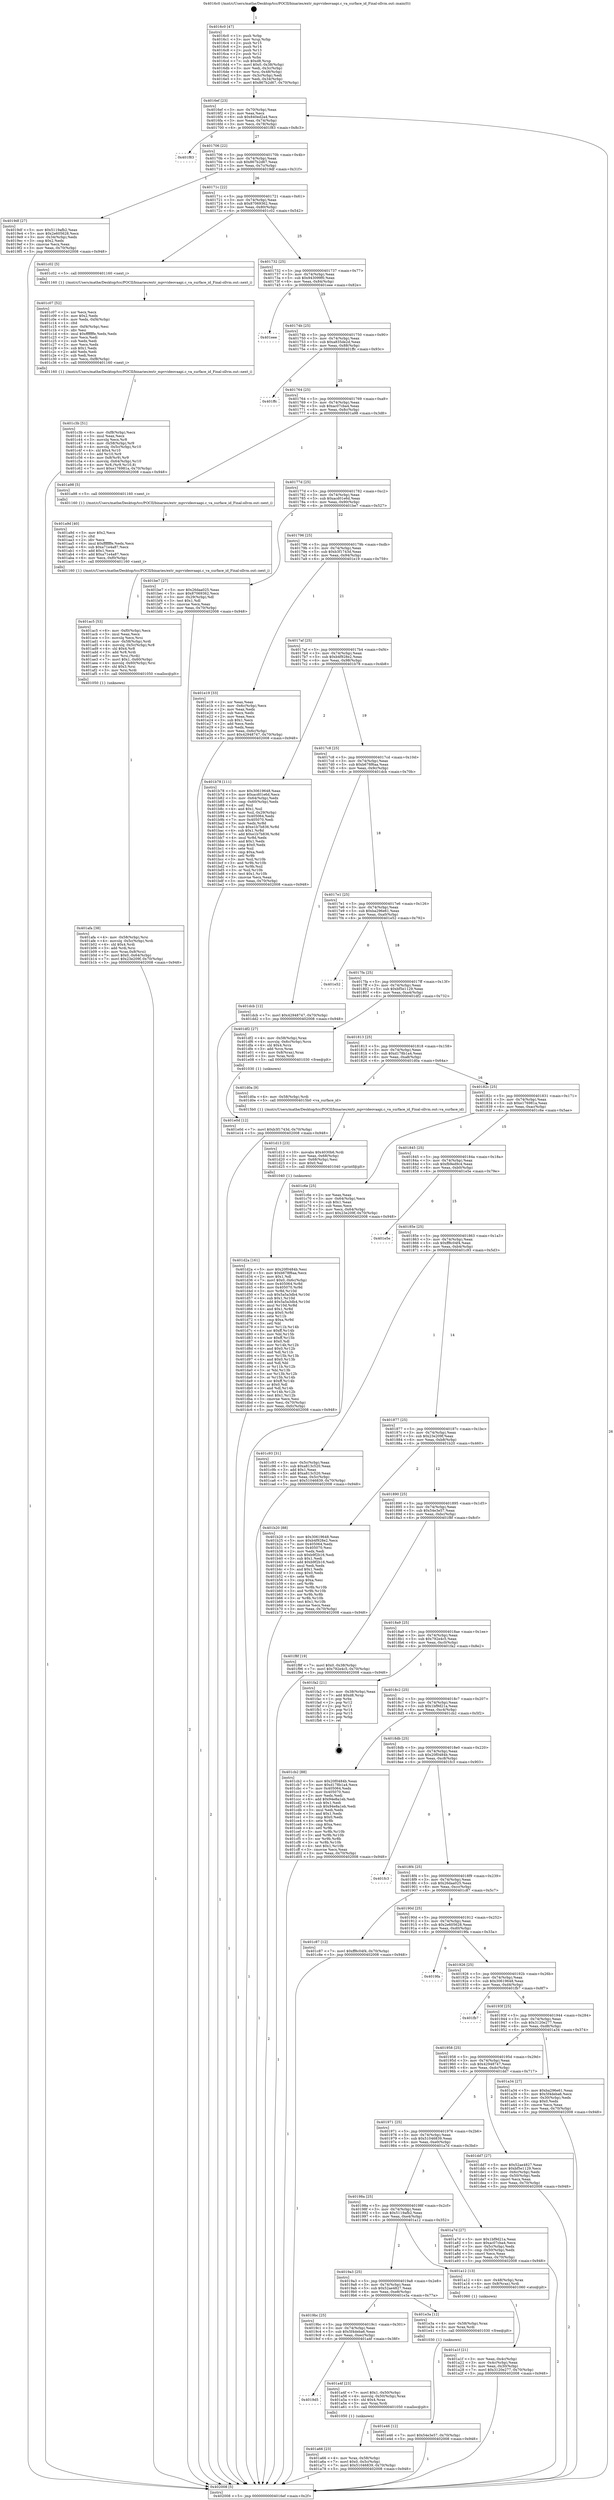 digraph "0x4016c0" {
  label = "0x4016c0 (/mnt/c/Users/mathe/Desktop/tcc/POCII/binaries/extr_mpvvideovaapi.c_va_surface_id_Final-ollvm.out::main(0))"
  labelloc = "t"
  node[shape=record]

  Entry [label="",width=0.3,height=0.3,shape=circle,fillcolor=black,style=filled]
  "0x4016ef" [label="{
     0x4016ef [23]\l
     | [instrs]\l
     &nbsp;&nbsp;0x4016ef \<+3\>: mov -0x70(%rbp),%eax\l
     &nbsp;&nbsp;0x4016f2 \<+2\>: mov %eax,%ecx\l
     &nbsp;&nbsp;0x4016f4 \<+6\>: sub $0x840ed2a4,%ecx\l
     &nbsp;&nbsp;0x4016fa \<+3\>: mov %eax,-0x74(%rbp)\l
     &nbsp;&nbsp;0x4016fd \<+3\>: mov %ecx,-0x78(%rbp)\l
     &nbsp;&nbsp;0x401700 \<+6\>: je 0000000000401f83 \<main+0x8c3\>\l
  }"]
  "0x401f83" [label="{
     0x401f83\l
  }", style=dashed]
  "0x401706" [label="{
     0x401706 [22]\l
     | [instrs]\l
     &nbsp;&nbsp;0x401706 \<+5\>: jmp 000000000040170b \<main+0x4b\>\l
     &nbsp;&nbsp;0x40170b \<+3\>: mov -0x74(%rbp),%eax\l
     &nbsp;&nbsp;0x40170e \<+5\>: sub $0x867b2d67,%eax\l
     &nbsp;&nbsp;0x401713 \<+3\>: mov %eax,-0x7c(%rbp)\l
     &nbsp;&nbsp;0x401716 \<+6\>: je 00000000004019df \<main+0x31f\>\l
  }"]
  Exit [label="",width=0.3,height=0.3,shape=circle,fillcolor=black,style=filled,peripheries=2]
  "0x4019df" [label="{
     0x4019df [27]\l
     | [instrs]\l
     &nbsp;&nbsp;0x4019df \<+5\>: mov $0x5119afb2,%eax\l
     &nbsp;&nbsp;0x4019e4 \<+5\>: mov $0x2e605628,%ecx\l
     &nbsp;&nbsp;0x4019e9 \<+3\>: mov -0x34(%rbp),%edx\l
     &nbsp;&nbsp;0x4019ec \<+3\>: cmp $0x2,%edx\l
     &nbsp;&nbsp;0x4019ef \<+3\>: cmovne %ecx,%eax\l
     &nbsp;&nbsp;0x4019f2 \<+3\>: mov %eax,-0x70(%rbp)\l
     &nbsp;&nbsp;0x4019f5 \<+5\>: jmp 0000000000402008 \<main+0x948\>\l
  }"]
  "0x40171c" [label="{
     0x40171c [22]\l
     | [instrs]\l
     &nbsp;&nbsp;0x40171c \<+5\>: jmp 0000000000401721 \<main+0x61\>\l
     &nbsp;&nbsp;0x401721 \<+3\>: mov -0x74(%rbp),%eax\l
     &nbsp;&nbsp;0x401724 \<+5\>: sub $0x87069362,%eax\l
     &nbsp;&nbsp;0x401729 \<+3\>: mov %eax,-0x80(%rbp)\l
     &nbsp;&nbsp;0x40172c \<+6\>: je 0000000000401c02 \<main+0x542\>\l
  }"]
  "0x402008" [label="{
     0x402008 [5]\l
     | [instrs]\l
     &nbsp;&nbsp;0x402008 \<+5\>: jmp 00000000004016ef \<main+0x2f\>\l
  }"]
  "0x4016c0" [label="{
     0x4016c0 [47]\l
     | [instrs]\l
     &nbsp;&nbsp;0x4016c0 \<+1\>: push %rbp\l
     &nbsp;&nbsp;0x4016c1 \<+3\>: mov %rsp,%rbp\l
     &nbsp;&nbsp;0x4016c4 \<+2\>: push %r15\l
     &nbsp;&nbsp;0x4016c6 \<+2\>: push %r14\l
     &nbsp;&nbsp;0x4016c8 \<+2\>: push %r13\l
     &nbsp;&nbsp;0x4016ca \<+2\>: push %r12\l
     &nbsp;&nbsp;0x4016cc \<+1\>: push %rbx\l
     &nbsp;&nbsp;0x4016cd \<+7\>: sub $0xd8,%rsp\l
     &nbsp;&nbsp;0x4016d4 \<+7\>: movl $0x0,-0x38(%rbp)\l
     &nbsp;&nbsp;0x4016db \<+3\>: mov %edi,-0x3c(%rbp)\l
     &nbsp;&nbsp;0x4016de \<+4\>: mov %rsi,-0x48(%rbp)\l
     &nbsp;&nbsp;0x4016e2 \<+3\>: mov -0x3c(%rbp),%edi\l
     &nbsp;&nbsp;0x4016e5 \<+3\>: mov %edi,-0x34(%rbp)\l
     &nbsp;&nbsp;0x4016e8 \<+7\>: movl $0x867b2d67,-0x70(%rbp)\l
  }"]
  "0x401e46" [label="{
     0x401e46 [12]\l
     | [instrs]\l
     &nbsp;&nbsp;0x401e46 \<+7\>: movl $0x54e3e57,-0x70(%rbp)\l
     &nbsp;&nbsp;0x401e4d \<+5\>: jmp 0000000000402008 \<main+0x948\>\l
  }"]
  "0x401c02" [label="{
     0x401c02 [5]\l
     | [instrs]\l
     &nbsp;&nbsp;0x401c02 \<+5\>: call 0000000000401160 \<next_i\>\l
     | [calls]\l
     &nbsp;&nbsp;0x401160 \{1\} (/mnt/c/Users/mathe/Desktop/tcc/POCII/binaries/extr_mpvvideovaapi.c_va_surface_id_Final-ollvm.out::next_i)\l
  }"]
  "0x401732" [label="{
     0x401732 [25]\l
     | [instrs]\l
     &nbsp;&nbsp;0x401732 \<+5\>: jmp 0000000000401737 \<main+0x77\>\l
     &nbsp;&nbsp;0x401737 \<+3\>: mov -0x74(%rbp),%eax\l
     &nbsp;&nbsp;0x40173a \<+5\>: sub $0x943099f0,%eax\l
     &nbsp;&nbsp;0x40173f \<+6\>: mov %eax,-0x84(%rbp)\l
     &nbsp;&nbsp;0x401745 \<+6\>: je 0000000000401eee \<main+0x82e\>\l
  }"]
  "0x401e0d" [label="{
     0x401e0d [12]\l
     | [instrs]\l
     &nbsp;&nbsp;0x401e0d \<+7\>: movl $0xb3f1743d,-0x70(%rbp)\l
     &nbsp;&nbsp;0x401e14 \<+5\>: jmp 0000000000402008 \<main+0x948\>\l
  }"]
  "0x401eee" [label="{
     0x401eee\l
  }", style=dashed]
  "0x40174b" [label="{
     0x40174b [25]\l
     | [instrs]\l
     &nbsp;&nbsp;0x40174b \<+5\>: jmp 0000000000401750 \<main+0x90\>\l
     &nbsp;&nbsp;0x401750 \<+3\>: mov -0x74(%rbp),%eax\l
     &nbsp;&nbsp;0x401753 \<+5\>: sub $0xa835de2d,%eax\l
     &nbsp;&nbsp;0x401758 \<+6\>: mov %eax,-0x88(%rbp)\l
     &nbsp;&nbsp;0x40175e \<+6\>: je 0000000000401ffc \<main+0x93c\>\l
  }"]
  "0x401d2a" [label="{
     0x401d2a [161]\l
     | [instrs]\l
     &nbsp;&nbsp;0x401d2a \<+5\>: mov $0x20f0484b,%esi\l
     &nbsp;&nbsp;0x401d2f \<+5\>: mov $0xb678f6aa,%ecx\l
     &nbsp;&nbsp;0x401d34 \<+2\>: mov $0x1,%dl\l
     &nbsp;&nbsp;0x401d36 \<+7\>: movl $0x0,-0x6c(%rbp)\l
     &nbsp;&nbsp;0x401d3d \<+8\>: mov 0x405064,%r8d\l
     &nbsp;&nbsp;0x401d45 \<+8\>: mov 0x405070,%r9d\l
     &nbsp;&nbsp;0x401d4d \<+3\>: mov %r8d,%r10d\l
     &nbsp;&nbsp;0x401d50 \<+7\>: sub $0x5a5a3db4,%r10d\l
     &nbsp;&nbsp;0x401d57 \<+4\>: sub $0x1,%r10d\l
     &nbsp;&nbsp;0x401d5b \<+7\>: add $0x5a5a3db4,%r10d\l
     &nbsp;&nbsp;0x401d62 \<+4\>: imul %r10d,%r8d\l
     &nbsp;&nbsp;0x401d66 \<+4\>: and $0x1,%r8d\l
     &nbsp;&nbsp;0x401d6a \<+4\>: cmp $0x0,%r8d\l
     &nbsp;&nbsp;0x401d6e \<+4\>: sete %r11b\l
     &nbsp;&nbsp;0x401d72 \<+4\>: cmp $0xa,%r9d\l
     &nbsp;&nbsp;0x401d76 \<+3\>: setl %bl\l
     &nbsp;&nbsp;0x401d79 \<+3\>: mov %r11b,%r14b\l
     &nbsp;&nbsp;0x401d7c \<+4\>: xor $0xff,%r14b\l
     &nbsp;&nbsp;0x401d80 \<+3\>: mov %bl,%r15b\l
     &nbsp;&nbsp;0x401d83 \<+4\>: xor $0xff,%r15b\l
     &nbsp;&nbsp;0x401d87 \<+3\>: xor $0x0,%dl\l
     &nbsp;&nbsp;0x401d8a \<+3\>: mov %r14b,%r12b\l
     &nbsp;&nbsp;0x401d8d \<+4\>: and $0x0,%r12b\l
     &nbsp;&nbsp;0x401d91 \<+3\>: and %dl,%r11b\l
     &nbsp;&nbsp;0x401d94 \<+3\>: mov %r15b,%r13b\l
     &nbsp;&nbsp;0x401d97 \<+4\>: and $0x0,%r13b\l
     &nbsp;&nbsp;0x401d9b \<+2\>: and %dl,%bl\l
     &nbsp;&nbsp;0x401d9d \<+3\>: or %r11b,%r12b\l
     &nbsp;&nbsp;0x401da0 \<+3\>: or %bl,%r13b\l
     &nbsp;&nbsp;0x401da3 \<+3\>: xor %r13b,%r12b\l
     &nbsp;&nbsp;0x401da6 \<+3\>: or %r15b,%r14b\l
     &nbsp;&nbsp;0x401da9 \<+4\>: xor $0xff,%r14b\l
     &nbsp;&nbsp;0x401dad \<+3\>: or $0x0,%dl\l
     &nbsp;&nbsp;0x401db0 \<+3\>: and %dl,%r14b\l
     &nbsp;&nbsp;0x401db3 \<+3\>: or %r14b,%r12b\l
     &nbsp;&nbsp;0x401db6 \<+4\>: test $0x1,%r12b\l
     &nbsp;&nbsp;0x401dba \<+3\>: cmovne %ecx,%esi\l
     &nbsp;&nbsp;0x401dbd \<+3\>: mov %esi,-0x70(%rbp)\l
     &nbsp;&nbsp;0x401dc0 \<+6\>: mov %eax,-0xfc(%rbp)\l
     &nbsp;&nbsp;0x401dc6 \<+5\>: jmp 0000000000402008 \<main+0x948\>\l
  }"]
  "0x401ffc" [label="{
     0x401ffc\l
  }", style=dashed]
  "0x401764" [label="{
     0x401764 [25]\l
     | [instrs]\l
     &nbsp;&nbsp;0x401764 \<+5\>: jmp 0000000000401769 \<main+0xa9\>\l
     &nbsp;&nbsp;0x401769 \<+3\>: mov -0x74(%rbp),%eax\l
     &nbsp;&nbsp;0x40176c \<+5\>: sub $0xac07cba4,%eax\l
     &nbsp;&nbsp;0x401771 \<+6\>: mov %eax,-0x8c(%rbp)\l
     &nbsp;&nbsp;0x401777 \<+6\>: je 0000000000401a98 \<main+0x3d8\>\l
  }"]
  "0x401d13" [label="{
     0x401d13 [23]\l
     | [instrs]\l
     &nbsp;&nbsp;0x401d13 \<+10\>: movabs $0x4030b6,%rdi\l
     &nbsp;&nbsp;0x401d1d \<+3\>: mov %eax,-0x68(%rbp)\l
     &nbsp;&nbsp;0x401d20 \<+3\>: mov -0x68(%rbp),%esi\l
     &nbsp;&nbsp;0x401d23 \<+2\>: mov $0x0,%al\l
     &nbsp;&nbsp;0x401d25 \<+5\>: call 0000000000401040 \<printf@plt\>\l
     | [calls]\l
     &nbsp;&nbsp;0x401040 \{1\} (unknown)\l
  }"]
  "0x401a98" [label="{
     0x401a98 [5]\l
     | [instrs]\l
     &nbsp;&nbsp;0x401a98 \<+5\>: call 0000000000401160 \<next_i\>\l
     | [calls]\l
     &nbsp;&nbsp;0x401160 \{1\} (/mnt/c/Users/mathe/Desktop/tcc/POCII/binaries/extr_mpvvideovaapi.c_va_surface_id_Final-ollvm.out::next_i)\l
  }"]
  "0x40177d" [label="{
     0x40177d [25]\l
     | [instrs]\l
     &nbsp;&nbsp;0x40177d \<+5\>: jmp 0000000000401782 \<main+0xc2\>\l
     &nbsp;&nbsp;0x401782 \<+3\>: mov -0x74(%rbp),%eax\l
     &nbsp;&nbsp;0x401785 \<+5\>: sub $0xacd01e6d,%eax\l
     &nbsp;&nbsp;0x40178a \<+6\>: mov %eax,-0x90(%rbp)\l
     &nbsp;&nbsp;0x401790 \<+6\>: je 0000000000401be7 \<main+0x527\>\l
  }"]
  "0x401c3b" [label="{
     0x401c3b [51]\l
     | [instrs]\l
     &nbsp;&nbsp;0x401c3b \<+6\>: mov -0xf8(%rbp),%ecx\l
     &nbsp;&nbsp;0x401c41 \<+3\>: imul %eax,%ecx\l
     &nbsp;&nbsp;0x401c44 \<+3\>: movslq %ecx,%r8\l
     &nbsp;&nbsp;0x401c47 \<+4\>: mov -0x58(%rbp),%r9\l
     &nbsp;&nbsp;0x401c4b \<+4\>: movslq -0x5c(%rbp),%r10\l
     &nbsp;&nbsp;0x401c4f \<+4\>: shl $0x4,%r10\l
     &nbsp;&nbsp;0x401c53 \<+3\>: add %r10,%r9\l
     &nbsp;&nbsp;0x401c56 \<+4\>: mov 0x8(%r9),%r9\l
     &nbsp;&nbsp;0x401c5a \<+4\>: movslq -0x64(%rbp),%r10\l
     &nbsp;&nbsp;0x401c5e \<+4\>: mov %r8,(%r9,%r10,8)\l
     &nbsp;&nbsp;0x401c62 \<+7\>: movl $0xe176981a,-0x70(%rbp)\l
     &nbsp;&nbsp;0x401c69 \<+5\>: jmp 0000000000402008 \<main+0x948\>\l
  }"]
  "0x401be7" [label="{
     0x401be7 [27]\l
     | [instrs]\l
     &nbsp;&nbsp;0x401be7 \<+5\>: mov $0x26daa025,%eax\l
     &nbsp;&nbsp;0x401bec \<+5\>: mov $0x87069362,%ecx\l
     &nbsp;&nbsp;0x401bf1 \<+3\>: mov -0x29(%rbp),%dl\l
     &nbsp;&nbsp;0x401bf4 \<+3\>: test $0x1,%dl\l
     &nbsp;&nbsp;0x401bf7 \<+3\>: cmovne %ecx,%eax\l
     &nbsp;&nbsp;0x401bfa \<+3\>: mov %eax,-0x70(%rbp)\l
     &nbsp;&nbsp;0x401bfd \<+5\>: jmp 0000000000402008 \<main+0x948\>\l
  }"]
  "0x401796" [label="{
     0x401796 [25]\l
     | [instrs]\l
     &nbsp;&nbsp;0x401796 \<+5\>: jmp 000000000040179b \<main+0xdb\>\l
     &nbsp;&nbsp;0x40179b \<+3\>: mov -0x74(%rbp),%eax\l
     &nbsp;&nbsp;0x40179e \<+5\>: sub $0xb3f1743d,%eax\l
     &nbsp;&nbsp;0x4017a3 \<+6\>: mov %eax,-0x94(%rbp)\l
     &nbsp;&nbsp;0x4017a9 \<+6\>: je 0000000000401e19 \<main+0x759\>\l
  }"]
  "0x401c07" [label="{
     0x401c07 [52]\l
     | [instrs]\l
     &nbsp;&nbsp;0x401c07 \<+2\>: xor %ecx,%ecx\l
     &nbsp;&nbsp;0x401c09 \<+5\>: mov $0x2,%edx\l
     &nbsp;&nbsp;0x401c0e \<+6\>: mov %edx,-0xf4(%rbp)\l
     &nbsp;&nbsp;0x401c14 \<+1\>: cltd\l
     &nbsp;&nbsp;0x401c15 \<+6\>: mov -0xf4(%rbp),%esi\l
     &nbsp;&nbsp;0x401c1b \<+2\>: idiv %esi\l
     &nbsp;&nbsp;0x401c1d \<+6\>: imul $0xfffffffe,%edx,%edx\l
     &nbsp;&nbsp;0x401c23 \<+2\>: mov %ecx,%edi\l
     &nbsp;&nbsp;0x401c25 \<+2\>: sub %edx,%edi\l
     &nbsp;&nbsp;0x401c27 \<+2\>: mov %ecx,%edx\l
     &nbsp;&nbsp;0x401c29 \<+3\>: sub $0x1,%edx\l
     &nbsp;&nbsp;0x401c2c \<+2\>: add %edx,%edi\l
     &nbsp;&nbsp;0x401c2e \<+2\>: sub %edi,%ecx\l
     &nbsp;&nbsp;0x401c30 \<+6\>: mov %ecx,-0xf8(%rbp)\l
     &nbsp;&nbsp;0x401c36 \<+5\>: call 0000000000401160 \<next_i\>\l
     | [calls]\l
     &nbsp;&nbsp;0x401160 \{1\} (/mnt/c/Users/mathe/Desktop/tcc/POCII/binaries/extr_mpvvideovaapi.c_va_surface_id_Final-ollvm.out::next_i)\l
  }"]
  "0x401e19" [label="{
     0x401e19 [33]\l
     | [instrs]\l
     &nbsp;&nbsp;0x401e19 \<+2\>: xor %eax,%eax\l
     &nbsp;&nbsp;0x401e1b \<+3\>: mov -0x6c(%rbp),%ecx\l
     &nbsp;&nbsp;0x401e1e \<+2\>: mov %eax,%edx\l
     &nbsp;&nbsp;0x401e20 \<+2\>: sub %ecx,%edx\l
     &nbsp;&nbsp;0x401e22 \<+2\>: mov %eax,%ecx\l
     &nbsp;&nbsp;0x401e24 \<+3\>: sub $0x1,%ecx\l
     &nbsp;&nbsp;0x401e27 \<+2\>: add %ecx,%edx\l
     &nbsp;&nbsp;0x401e29 \<+2\>: sub %edx,%eax\l
     &nbsp;&nbsp;0x401e2b \<+3\>: mov %eax,-0x6c(%rbp)\l
     &nbsp;&nbsp;0x401e2e \<+7\>: movl $0x42948747,-0x70(%rbp)\l
     &nbsp;&nbsp;0x401e35 \<+5\>: jmp 0000000000402008 \<main+0x948\>\l
  }"]
  "0x4017af" [label="{
     0x4017af [25]\l
     | [instrs]\l
     &nbsp;&nbsp;0x4017af \<+5\>: jmp 00000000004017b4 \<main+0xf4\>\l
     &nbsp;&nbsp;0x4017b4 \<+3\>: mov -0x74(%rbp),%eax\l
     &nbsp;&nbsp;0x4017b7 \<+5\>: sub $0xb4f928e2,%eax\l
     &nbsp;&nbsp;0x4017bc \<+6\>: mov %eax,-0x98(%rbp)\l
     &nbsp;&nbsp;0x4017c2 \<+6\>: je 0000000000401b78 \<main+0x4b8\>\l
  }"]
  "0x401afa" [label="{
     0x401afa [38]\l
     | [instrs]\l
     &nbsp;&nbsp;0x401afa \<+4\>: mov -0x58(%rbp),%rsi\l
     &nbsp;&nbsp;0x401afe \<+4\>: movslq -0x5c(%rbp),%rdi\l
     &nbsp;&nbsp;0x401b02 \<+4\>: shl $0x4,%rdi\l
     &nbsp;&nbsp;0x401b06 \<+3\>: add %rdi,%rsi\l
     &nbsp;&nbsp;0x401b09 \<+4\>: mov %rax,0x8(%rsi)\l
     &nbsp;&nbsp;0x401b0d \<+7\>: movl $0x0,-0x64(%rbp)\l
     &nbsp;&nbsp;0x401b14 \<+7\>: movl $0x23e209f,-0x70(%rbp)\l
     &nbsp;&nbsp;0x401b1b \<+5\>: jmp 0000000000402008 \<main+0x948\>\l
  }"]
  "0x401b78" [label="{
     0x401b78 [111]\l
     | [instrs]\l
     &nbsp;&nbsp;0x401b78 \<+5\>: mov $0x30619648,%eax\l
     &nbsp;&nbsp;0x401b7d \<+5\>: mov $0xacd01e6d,%ecx\l
     &nbsp;&nbsp;0x401b82 \<+3\>: mov -0x64(%rbp),%edx\l
     &nbsp;&nbsp;0x401b85 \<+3\>: cmp -0x60(%rbp),%edx\l
     &nbsp;&nbsp;0x401b88 \<+4\>: setl %sil\l
     &nbsp;&nbsp;0x401b8c \<+4\>: and $0x1,%sil\l
     &nbsp;&nbsp;0x401b90 \<+4\>: mov %sil,-0x29(%rbp)\l
     &nbsp;&nbsp;0x401b94 \<+7\>: mov 0x405064,%edx\l
     &nbsp;&nbsp;0x401b9b \<+7\>: mov 0x405070,%edi\l
     &nbsp;&nbsp;0x401ba2 \<+3\>: mov %edx,%r8d\l
     &nbsp;&nbsp;0x401ba5 \<+7\>: sub $0xe1b7b836,%r8d\l
     &nbsp;&nbsp;0x401bac \<+4\>: sub $0x1,%r8d\l
     &nbsp;&nbsp;0x401bb0 \<+7\>: add $0xe1b7b836,%r8d\l
     &nbsp;&nbsp;0x401bb7 \<+4\>: imul %r8d,%edx\l
     &nbsp;&nbsp;0x401bbb \<+3\>: and $0x1,%edx\l
     &nbsp;&nbsp;0x401bbe \<+3\>: cmp $0x0,%edx\l
     &nbsp;&nbsp;0x401bc1 \<+4\>: sete %sil\l
     &nbsp;&nbsp;0x401bc5 \<+3\>: cmp $0xa,%edi\l
     &nbsp;&nbsp;0x401bc8 \<+4\>: setl %r9b\l
     &nbsp;&nbsp;0x401bcc \<+3\>: mov %sil,%r10b\l
     &nbsp;&nbsp;0x401bcf \<+3\>: and %r9b,%r10b\l
     &nbsp;&nbsp;0x401bd2 \<+3\>: xor %r9b,%sil\l
     &nbsp;&nbsp;0x401bd5 \<+3\>: or %sil,%r10b\l
     &nbsp;&nbsp;0x401bd8 \<+4\>: test $0x1,%r10b\l
     &nbsp;&nbsp;0x401bdc \<+3\>: cmovne %ecx,%eax\l
     &nbsp;&nbsp;0x401bdf \<+3\>: mov %eax,-0x70(%rbp)\l
     &nbsp;&nbsp;0x401be2 \<+5\>: jmp 0000000000402008 \<main+0x948\>\l
  }"]
  "0x4017c8" [label="{
     0x4017c8 [25]\l
     | [instrs]\l
     &nbsp;&nbsp;0x4017c8 \<+5\>: jmp 00000000004017cd \<main+0x10d\>\l
     &nbsp;&nbsp;0x4017cd \<+3\>: mov -0x74(%rbp),%eax\l
     &nbsp;&nbsp;0x4017d0 \<+5\>: sub $0xb678f6aa,%eax\l
     &nbsp;&nbsp;0x4017d5 \<+6\>: mov %eax,-0x9c(%rbp)\l
     &nbsp;&nbsp;0x4017db \<+6\>: je 0000000000401dcb \<main+0x70b\>\l
  }"]
  "0x401ac5" [label="{
     0x401ac5 [53]\l
     | [instrs]\l
     &nbsp;&nbsp;0x401ac5 \<+6\>: mov -0xf0(%rbp),%ecx\l
     &nbsp;&nbsp;0x401acb \<+3\>: imul %eax,%ecx\l
     &nbsp;&nbsp;0x401ace \<+3\>: movslq %ecx,%rsi\l
     &nbsp;&nbsp;0x401ad1 \<+4\>: mov -0x58(%rbp),%rdi\l
     &nbsp;&nbsp;0x401ad5 \<+4\>: movslq -0x5c(%rbp),%r8\l
     &nbsp;&nbsp;0x401ad9 \<+4\>: shl $0x4,%r8\l
     &nbsp;&nbsp;0x401add \<+3\>: add %r8,%rdi\l
     &nbsp;&nbsp;0x401ae0 \<+3\>: mov %rsi,(%rdi)\l
     &nbsp;&nbsp;0x401ae3 \<+7\>: movl $0x1,-0x60(%rbp)\l
     &nbsp;&nbsp;0x401aea \<+4\>: movslq -0x60(%rbp),%rsi\l
     &nbsp;&nbsp;0x401aee \<+4\>: shl $0x3,%rsi\l
     &nbsp;&nbsp;0x401af2 \<+3\>: mov %rsi,%rdi\l
     &nbsp;&nbsp;0x401af5 \<+5\>: call 0000000000401050 \<malloc@plt\>\l
     | [calls]\l
     &nbsp;&nbsp;0x401050 \{1\} (unknown)\l
  }"]
  "0x401dcb" [label="{
     0x401dcb [12]\l
     | [instrs]\l
     &nbsp;&nbsp;0x401dcb \<+7\>: movl $0x42948747,-0x70(%rbp)\l
     &nbsp;&nbsp;0x401dd2 \<+5\>: jmp 0000000000402008 \<main+0x948\>\l
  }"]
  "0x4017e1" [label="{
     0x4017e1 [25]\l
     | [instrs]\l
     &nbsp;&nbsp;0x4017e1 \<+5\>: jmp 00000000004017e6 \<main+0x126\>\l
     &nbsp;&nbsp;0x4017e6 \<+3\>: mov -0x74(%rbp),%eax\l
     &nbsp;&nbsp;0x4017e9 \<+5\>: sub $0xba296e61,%eax\l
     &nbsp;&nbsp;0x4017ee \<+6\>: mov %eax,-0xa0(%rbp)\l
     &nbsp;&nbsp;0x4017f4 \<+6\>: je 0000000000401e52 \<main+0x792\>\l
  }"]
  "0x401a9d" [label="{
     0x401a9d [40]\l
     | [instrs]\l
     &nbsp;&nbsp;0x401a9d \<+5\>: mov $0x2,%ecx\l
     &nbsp;&nbsp;0x401aa2 \<+1\>: cltd\l
     &nbsp;&nbsp;0x401aa3 \<+2\>: idiv %ecx\l
     &nbsp;&nbsp;0x401aa5 \<+6\>: imul $0xfffffffe,%edx,%ecx\l
     &nbsp;&nbsp;0x401aab \<+6\>: sub $0xa71e4a87,%ecx\l
     &nbsp;&nbsp;0x401ab1 \<+3\>: add $0x1,%ecx\l
     &nbsp;&nbsp;0x401ab4 \<+6\>: add $0xa71e4a87,%ecx\l
     &nbsp;&nbsp;0x401aba \<+6\>: mov %ecx,-0xf0(%rbp)\l
     &nbsp;&nbsp;0x401ac0 \<+5\>: call 0000000000401160 \<next_i\>\l
     | [calls]\l
     &nbsp;&nbsp;0x401160 \{1\} (/mnt/c/Users/mathe/Desktop/tcc/POCII/binaries/extr_mpvvideovaapi.c_va_surface_id_Final-ollvm.out::next_i)\l
  }"]
  "0x401e52" [label="{
     0x401e52\l
  }", style=dashed]
  "0x4017fa" [label="{
     0x4017fa [25]\l
     | [instrs]\l
     &nbsp;&nbsp;0x4017fa \<+5\>: jmp 00000000004017ff \<main+0x13f\>\l
     &nbsp;&nbsp;0x4017ff \<+3\>: mov -0x74(%rbp),%eax\l
     &nbsp;&nbsp;0x401802 \<+5\>: sub $0xbf5e1129,%eax\l
     &nbsp;&nbsp;0x401807 \<+6\>: mov %eax,-0xa4(%rbp)\l
     &nbsp;&nbsp;0x40180d \<+6\>: je 0000000000401df2 \<main+0x732\>\l
  }"]
  "0x401a66" [label="{
     0x401a66 [23]\l
     | [instrs]\l
     &nbsp;&nbsp;0x401a66 \<+4\>: mov %rax,-0x58(%rbp)\l
     &nbsp;&nbsp;0x401a6a \<+7\>: movl $0x0,-0x5c(%rbp)\l
     &nbsp;&nbsp;0x401a71 \<+7\>: movl $0x51046839,-0x70(%rbp)\l
     &nbsp;&nbsp;0x401a78 \<+5\>: jmp 0000000000402008 \<main+0x948\>\l
  }"]
  "0x401df2" [label="{
     0x401df2 [27]\l
     | [instrs]\l
     &nbsp;&nbsp;0x401df2 \<+4\>: mov -0x58(%rbp),%rax\l
     &nbsp;&nbsp;0x401df6 \<+4\>: movslq -0x6c(%rbp),%rcx\l
     &nbsp;&nbsp;0x401dfa \<+4\>: shl $0x4,%rcx\l
     &nbsp;&nbsp;0x401dfe \<+3\>: add %rcx,%rax\l
     &nbsp;&nbsp;0x401e01 \<+4\>: mov 0x8(%rax),%rax\l
     &nbsp;&nbsp;0x401e05 \<+3\>: mov %rax,%rdi\l
     &nbsp;&nbsp;0x401e08 \<+5\>: call 0000000000401030 \<free@plt\>\l
     | [calls]\l
     &nbsp;&nbsp;0x401030 \{1\} (unknown)\l
  }"]
  "0x401813" [label="{
     0x401813 [25]\l
     | [instrs]\l
     &nbsp;&nbsp;0x401813 \<+5\>: jmp 0000000000401818 \<main+0x158\>\l
     &nbsp;&nbsp;0x401818 \<+3\>: mov -0x74(%rbp),%eax\l
     &nbsp;&nbsp;0x40181b \<+5\>: sub $0xd178b1a4,%eax\l
     &nbsp;&nbsp;0x401820 \<+6\>: mov %eax,-0xa8(%rbp)\l
     &nbsp;&nbsp;0x401826 \<+6\>: je 0000000000401d0a \<main+0x64a\>\l
  }"]
  "0x4019d5" [label="{
     0x4019d5\l
  }", style=dashed]
  "0x401d0a" [label="{
     0x401d0a [9]\l
     | [instrs]\l
     &nbsp;&nbsp;0x401d0a \<+4\>: mov -0x58(%rbp),%rdi\l
     &nbsp;&nbsp;0x401d0e \<+5\>: call 00000000004015b0 \<va_surface_id\>\l
     | [calls]\l
     &nbsp;&nbsp;0x4015b0 \{1\} (/mnt/c/Users/mathe/Desktop/tcc/POCII/binaries/extr_mpvvideovaapi.c_va_surface_id_Final-ollvm.out::va_surface_id)\l
  }"]
  "0x40182c" [label="{
     0x40182c [25]\l
     | [instrs]\l
     &nbsp;&nbsp;0x40182c \<+5\>: jmp 0000000000401831 \<main+0x171\>\l
     &nbsp;&nbsp;0x401831 \<+3\>: mov -0x74(%rbp),%eax\l
     &nbsp;&nbsp;0x401834 \<+5\>: sub $0xe176981a,%eax\l
     &nbsp;&nbsp;0x401839 \<+6\>: mov %eax,-0xac(%rbp)\l
     &nbsp;&nbsp;0x40183f \<+6\>: je 0000000000401c6e \<main+0x5ae\>\l
  }"]
  "0x401a4f" [label="{
     0x401a4f [23]\l
     | [instrs]\l
     &nbsp;&nbsp;0x401a4f \<+7\>: movl $0x1,-0x50(%rbp)\l
     &nbsp;&nbsp;0x401a56 \<+4\>: movslq -0x50(%rbp),%rax\l
     &nbsp;&nbsp;0x401a5a \<+4\>: shl $0x4,%rax\l
     &nbsp;&nbsp;0x401a5e \<+3\>: mov %rax,%rdi\l
     &nbsp;&nbsp;0x401a61 \<+5\>: call 0000000000401050 \<malloc@plt\>\l
     | [calls]\l
     &nbsp;&nbsp;0x401050 \{1\} (unknown)\l
  }"]
  "0x401c6e" [label="{
     0x401c6e [25]\l
     | [instrs]\l
     &nbsp;&nbsp;0x401c6e \<+2\>: xor %eax,%eax\l
     &nbsp;&nbsp;0x401c70 \<+3\>: mov -0x64(%rbp),%ecx\l
     &nbsp;&nbsp;0x401c73 \<+3\>: sub $0x1,%eax\l
     &nbsp;&nbsp;0x401c76 \<+2\>: sub %eax,%ecx\l
     &nbsp;&nbsp;0x401c78 \<+3\>: mov %ecx,-0x64(%rbp)\l
     &nbsp;&nbsp;0x401c7b \<+7\>: movl $0x23e209f,-0x70(%rbp)\l
     &nbsp;&nbsp;0x401c82 \<+5\>: jmp 0000000000402008 \<main+0x948\>\l
  }"]
  "0x401845" [label="{
     0x401845 [25]\l
     | [instrs]\l
     &nbsp;&nbsp;0x401845 \<+5\>: jmp 000000000040184a \<main+0x18a\>\l
     &nbsp;&nbsp;0x40184a \<+3\>: mov -0x74(%rbp),%eax\l
     &nbsp;&nbsp;0x40184d \<+5\>: sub $0xfb9ed9c4,%eax\l
     &nbsp;&nbsp;0x401852 \<+6\>: mov %eax,-0xb0(%rbp)\l
     &nbsp;&nbsp;0x401858 \<+6\>: je 0000000000401e5e \<main+0x79e\>\l
  }"]
  "0x4019bc" [label="{
     0x4019bc [25]\l
     | [instrs]\l
     &nbsp;&nbsp;0x4019bc \<+5\>: jmp 00000000004019c1 \<main+0x301\>\l
     &nbsp;&nbsp;0x4019c1 \<+3\>: mov -0x74(%rbp),%eax\l
     &nbsp;&nbsp;0x4019c4 \<+5\>: sub $0x5f4deba6,%eax\l
     &nbsp;&nbsp;0x4019c9 \<+6\>: mov %eax,-0xec(%rbp)\l
     &nbsp;&nbsp;0x4019cf \<+6\>: je 0000000000401a4f \<main+0x38f\>\l
  }"]
  "0x401e5e" [label="{
     0x401e5e\l
  }", style=dashed]
  "0x40185e" [label="{
     0x40185e [25]\l
     | [instrs]\l
     &nbsp;&nbsp;0x40185e \<+5\>: jmp 0000000000401863 \<main+0x1a3\>\l
     &nbsp;&nbsp;0x401863 \<+3\>: mov -0x74(%rbp),%eax\l
     &nbsp;&nbsp;0x401866 \<+5\>: sub $0xff8c04f4,%eax\l
     &nbsp;&nbsp;0x40186b \<+6\>: mov %eax,-0xb4(%rbp)\l
     &nbsp;&nbsp;0x401871 \<+6\>: je 0000000000401c93 \<main+0x5d3\>\l
  }"]
  "0x401e3a" [label="{
     0x401e3a [12]\l
     | [instrs]\l
     &nbsp;&nbsp;0x401e3a \<+4\>: mov -0x58(%rbp),%rax\l
     &nbsp;&nbsp;0x401e3e \<+3\>: mov %rax,%rdi\l
     &nbsp;&nbsp;0x401e41 \<+5\>: call 0000000000401030 \<free@plt\>\l
     | [calls]\l
     &nbsp;&nbsp;0x401030 \{1\} (unknown)\l
  }"]
  "0x401c93" [label="{
     0x401c93 [31]\l
     | [instrs]\l
     &nbsp;&nbsp;0x401c93 \<+3\>: mov -0x5c(%rbp),%eax\l
     &nbsp;&nbsp;0x401c96 \<+5\>: sub $0xa813c520,%eax\l
     &nbsp;&nbsp;0x401c9b \<+3\>: add $0x1,%eax\l
     &nbsp;&nbsp;0x401c9e \<+5\>: add $0xa813c520,%eax\l
     &nbsp;&nbsp;0x401ca3 \<+3\>: mov %eax,-0x5c(%rbp)\l
     &nbsp;&nbsp;0x401ca6 \<+7\>: movl $0x51046839,-0x70(%rbp)\l
     &nbsp;&nbsp;0x401cad \<+5\>: jmp 0000000000402008 \<main+0x948\>\l
  }"]
  "0x401877" [label="{
     0x401877 [25]\l
     | [instrs]\l
     &nbsp;&nbsp;0x401877 \<+5\>: jmp 000000000040187c \<main+0x1bc\>\l
     &nbsp;&nbsp;0x40187c \<+3\>: mov -0x74(%rbp),%eax\l
     &nbsp;&nbsp;0x40187f \<+5\>: sub $0x23e209f,%eax\l
     &nbsp;&nbsp;0x401884 \<+6\>: mov %eax,-0xb8(%rbp)\l
     &nbsp;&nbsp;0x40188a \<+6\>: je 0000000000401b20 \<main+0x460\>\l
  }"]
  "0x401a1f" [label="{
     0x401a1f [21]\l
     | [instrs]\l
     &nbsp;&nbsp;0x401a1f \<+3\>: mov %eax,-0x4c(%rbp)\l
     &nbsp;&nbsp;0x401a22 \<+3\>: mov -0x4c(%rbp),%eax\l
     &nbsp;&nbsp;0x401a25 \<+3\>: mov %eax,-0x30(%rbp)\l
     &nbsp;&nbsp;0x401a28 \<+7\>: movl $0x3120e277,-0x70(%rbp)\l
     &nbsp;&nbsp;0x401a2f \<+5\>: jmp 0000000000402008 \<main+0x948\>\l
  }"]
  "0x401b20" [label="{
     0x401b20 [88]\l
     | [instrs]\l
     &nbsp;&nbsp;0x401b20 \<+5\>: mov $0x30619648,%eax\l
     &nbsp;&nbsp;0x401b25 \<+5\>: mov $0xb4f928e2,%ecx\l
     &nbsp;&nbsp;0x401b2a \<+7\>: mov 0x405064,%edx\l
     &nbsp;&nbsp;0x401b31 \<+7\>: mov 0x405070,%esi\l
     &nbsp;&nbsp;0x401b38 \<+2\>: mov %edx,%edi\l
     &nbsp;&nbsp;0x401b3a \<+6\>: sub $0xb9f2b16,%edi\l
     &nbsp;&nbsp;0x401b40 \<+3\>: sub $0x1,%edi\l
     &nbsp;&nbsp;0x401b43 \<+6\>: add $0xb9f2b16,%edi\l
     &nbsp;&nbsp;0x401b49 \<+3\>: imul %edi,%edx\l
     &nbsp;&nbsp;0x401b4c \<+3\>: and $0x1,%edx\l
     &nbsp;&nbsp;0x401b4f \<+3\>: cmp $0x0,%edx\l
     &nbsp;&nbsp;0x401b52 \<+4\>: sete %r8b\l
     &nbsp;&nbsp;0x401b56 \<+3\>: cmp $0xa,%esi\l
     &nbsp;&nbsp;0x401b59 \<+4\>: setl %r9b\l
     &nbsp;&nbsp;0x401b5d \<+3\>: mov %r8b,%r10b\l
     &nbsp;&nbsp;0x401b60 \<+3\>: and %r9b,%r10b\l
     &nbsp;&nbsp;0x401b63 \<+3\>: xor %r9b,%r8b\l
     &nbsp;&nbsp;0x401b66 \<+3\>: or %r8b,%r10b\l
     &nbsp;&nbsp;0x401b69 \<+4\>: test $0x1,%r10b\l
     &nbsp;&nbsp;0x401b6d \<+3\>: cmovne %ecx,%eax\l
     &nbsp;&nbsp;0x401b70 \<+3\>: mov %eax,-0x70(%rbp)\l
     &nbsp;&nbsp;0x401b73 \<+5\>: jmp 0000000000402008 \<main+0x948\>\l
  }"]
  "0x401890" [label="{
     0x401890 [25]\l
     | [instrs]\l
     &nbsp;&nbsp;0x401890 \<+5\>: jmp 0000000000401895 \<main+0x1d5\>\l
     &nbsp;&nbsp;0x401895 \<+3\>: mov -0x74(%rbp),%eax\l
     &nbsp;&nbsp;0x401898 \<+5\>: sub $0x54e3e57,%eax\l
     &nbsp;&nbsp;0x40189d \<+6\>: mov %eax,-0xbc(%rbp)\l
     &nbsp;&nbsp;0x4018a3 \<+6\>: je 0000000000401f8f \<main+0x8cf\>\l
  }"]
  "0x4019a3" [label="{
     0x4019a3 [25]\l
     | [instrs]\l
     &nbsp;&nbsp;0x4019a3 \<+5\>: jmp 00000000004019a8 \<main+0x2e8\>\l
     &nbsp;&nbsp;0x4019a8 \<+3\>: mov -0x74(%rbp),%eax\l
     &nbsp;&nbsp;0x4019ab \<+5\>: sub $0x52ae4827,%eax\l
     &nbsp;&nbsp;0x4019b0 \<+6\>: mov %eax,-0xe8(%rbp)\l
     &nbsp;&nbsp;0x4019b6 \<+6\>: je 0000000000401e3a \<main+0x77a\>\l
  }"]
  "0x401f8f" [label="{
     0x401f8f [19]\l
     | [instrs]\l
     &nbsp;&nbsp;0x401f8f \<+7\>: movl $0x0,-0x38(%rbp)\l
     &nbsp;&nbsp;0x401f96 \<+7\>: movl $0x792e4c5,-0x70(%rbp)\l
     &nbsp;&nbsp;0x401f9d \<+5\>: jmp 0000000000402008 \<main+0x948\>\l
  }"]
  "0x4018a9" [label="{
     0x4018a9 [25]\l
     | [instrs]\l
     &nbsp;&nbsp;0x4018a9 \<+5\>: jmp 00000000004018ae \<main+0x1ee\>\l
     &nbsp;&nbsp;0x4018ae \<+3\>: mov -0x74(%rbp),%eax\l
     &nbsp;&nbsp;0x4018b1 \<+5\>: sub $0x792e4c5,%eax\l
     &nbsp;&nbsp;0x4018b6 \<+6\>: mov %eax,-0xc0(%rbp)\l
     &nbsp;&nbsp;0x4018bc \<+6\>: je 0000000000401fa2 \<main+0x8e2\>\l
  }"]
  "0x401a12" [label="{
     0x401a12 [13]\l
     | [instrs]\l
     &nbsp;&nbsp;0x401a12 \<+4\>: mov -0x48(%rbp),%rax\l
     &nbsp;&nbsp;0x401a16 \<+4\>: mov 0x8(%rax),%rdi\l
     &nbsp;&nbsp;0x401a1a \<+5\>: call 0000000000401060 \<atoi@plt\>\l
     | [calls]\l
     &nbsp;&nbsp;0x401060 \{1\} (unknown)\l
  }"]
  "0x401fa2" [label="{
     0x401fa2 [21]\l
     | [instrs]\l
     &nbsp;&nbsp;0x401fa2 \<+3\>: mov -0x38(%rbp),%eax\l
     &nbsp;&nbsp;0x401fa5 \<+7\>: add $0xd8,%rsp\l
     &nbsp;&nbsp;0x401fac \<+1\>: pop %rbx\l
     &nbsp;&nbsp;0x401fad \<+2\>: pop %r12\l
     &nbsp;&nbsp;0x401faf \<+2\>: pop %r13\l
     &nbsp;&nbsp;0x401fb1 \<+2\>: pop %r14\l
     &nbsp;&nbsp;0x401fb3 \<+2\>: pop %r15\l
     &nbsp;&nbsp;0x401fb5 \<+1\>: pop %rbp\l
     &nbsp;&nbsp;0x401fb6 \<+1\>: ret\l
  }"]
  "0x4018c2" [label="{
     0x4018c2 [25]\l
     | [instrs]\l
     &nbsp;&nbsp;0x4018c2 \<+5\>: jmp 00000000004018c7 \<main+0x207\>\l
     &nbsp;&nbsp;0x4018c7 \<+3\>: mov -0x74(%rbp),%eax\l
     &nbsp;&nbsp;0x4018ca \<+5\>: sub $0x1bf9d21a,%eax\l
     &nbsp;&nbsp;0x4018cf \<+6\>: mov %eax,-0xc4(%rbp)\l
     &nbsp;&nbsp;0x4018d5 \<+6\>: je 0000000000401cb2 \<main+0x5f2\>\l
  }"]
  "0x40198a" [label="{
     0x40198a [25]\l
     | [instrs]\l
     &nbsp;&nbsp;0x40198a \<+5\>: jmp 000000000040198f \<main+0x2cf\>\l
     &nbsp;&nbsp;0x40198f \<+3\>: mov -0x74(%rbp),%eax\l
     &nbsp;&nbsp;0x401992 \<+5\>: sub $0x5119afb2,%eax\l
     &nbsp;&nbsp;0x401997 \<+6\>: mov %eax,-0xe4(%rbp)\l
     &nbsp;&nbsp;0x40199d \<+6\>: je 0000000000401a12 \<main+0x352\>\l
  }"]
  "0x401cb2" [label="{
     0x401cb2 [88]\l
     | [instrs]\l
     &nbsp;&nbsp;0x401cb2 \<+5\>: mov $0x20f0484b,%eax\l
     &nbsp;&nbsp;0x401cb7 \<+5\>: mov $0xd178b1a4,%ecx\l
     &nbsp;&nbsp;0x401cbc \<+7\>: mov 0x405064,%edx\l
     &nbsp;&nbsp;0x401cc3 \<+7\>: mov 0x405070,%esi\l
     &nbsp;&nbsp;0x401cca \<+2\>: mov %edx,%edi\l
     &nbsp;&nbsp;0x401ccc \<+6\>: add $0x94e8a1eb,%edi\l
     &nbsp;&nbsp;0x401cd2 \<+3\>: sub $0x1,%edi\l
     &nbsp;&nbsp;0x401cd5 \<+6\>: sub $0x94e8a1eb,%edi\l
     &nbsp;&nbsp;0x401cdb \<+3\>: imul %edi,%edx\l
     &nbsp;&nbsp;0x401cde \<+3\>: and $0x1,%edx\l
     &nbsp;&nbsp;0x401ce1 \<+3\>: cmp $0x0,%edx\l
     &nbsp;&nbsp;0x401ce4 \<+4\>: sete %r8b\l
     &nbsp;&nbsp;0x401ce8 \<+3\>: cmp $0xa,%esi\l
     &nbsp;&nbsp;0x401ceb \<+4\>: setl %r9b\l
     &nbsp;&nbsp;0x401cef \<+3\>: mov %r8b,%r10b\l
     &nbsp;&nbsp;0x401cf2 \<+3\>: and %r9b,%r10b\l
     &nbsp;&nbsp;0x401cf5 \<+3\>: xor %r9b,%r8b\l
     &nbsp;&nbsp;0x401cf8 \<+3\>: or %r8b,%r10b\l
     &nbsp;&nbsp;0x401cfb \<+4\>: test $0x1,%r10b\l
     &nbsp;&nbsp;0x401cff \<+3\>: cmovne %ecx,%eax\l
     &nbsp;&nbsp;0x401d02 \<+3\>: mov %eax,-0x70(%rbp)\l
     &nbsp;&nbsp;0x401d05 \<+5\>: jmp 0000000000402008 \<main+0x948\>\l
  }"]
  "0x4018db" [label="{
     0x4018db [25]\l
     | [instrs]\l
     &nbsp;&nbsp;0x4018db \<+5\>: jmp 00000000004018e0 \<main+0x220\>\l
     &nbsp;&nbsp;0x4018e0 \<+3\>: mov -0x74(%rbp),%eax\l
     &nbsp;&nbsp;0x4018e3 \<+5\>: sub $0x20f0484b,%eax\l
     &nbsp;&nbsp;0x4018e8 \<+6\>: mov %eax,-0xc8(%rbp)\l
     &nbsp;&nbsp;0x4018ee \<+6\>: je 0000000000401fc3 \<main+0x903\>\l
  }"]
  "0x401a7d" [label="{
     0x401a7d [27]\l
     | [instrs]\l
     &nbsp;&nbsp;0x401a7d \<+5\>: mov $0x1bf9d21a,%eax\l
     &nbsp;&nbsp;0x401a82 \<+5\>: mov $0xac07cba4,%ecx\l
     &nbsp;&nbsp;0x401a87 \<+3\>: mov -0x5c(%rbp),%edx\l
     &nbsp;&nbsp;0x401a8a \<+3\>: cmp -0x50(%rbp),%edx\l
     &nbsp;&nbsp;0x401a8d \<+3\>: cmovl %ecx,%eax\l
     &nbsp;&nbsp;0x401a90 \<+3\>: mov %eax,-0x70(%rbp)\l
     &nbsp;&nbsp;0x401a93 \<+5\>: jmp 0000000000402008 \<main+0x948\>\l
  }"]
  "0x401fc3" [label="{
     0x401fc3\l
  }", style=dashed]
  "0x4018f4" [label="{
     0x4018f4 [25]\l
     | [instrs]\l
     &nbsp;&nbsp;0x4018f4 \<+5\>: jmp 00000000004018f9 \<main+0x239\>\l
     &nbsp;&nbsp;0x4018f9 \<+3\>: mov -0x74(%rbp),%eax\l
     &nbsp;&nbsp;0x4018fc \<+5\>: sub $0x26daa025,%eax\l
     &nbsp;&nbsp;0x401901 \<+6\>: mov %eax,-0xcc(%rbp)\l
     &nbsp;&nbsp;0x401907 \<+6\>: je 0000000000401c87 \<main+0x5c7\>\l
  }"]
  "0x401971" [label="{
     0x401971 [25]\l
     | [instrs]\l
     &nbsp;&nbsp;0x401971 \<+5\>: jmp 0000000000401976 \<main+0x2b6\>\l
     &nbsp;&nbsp;0x401976 \<+3\>: mov -0x74(%rbp),%eax\l
     &nbsp;&nbsp;0x401979 \<+5\>: sub $0x51046839,%eax\l
     &nbsp;&nbsp;0x40197e \<+6\>: mov %eax,-0xe0(%rbp)\l
     &nbsp;&nbsp;0x401984 \<+6\>: je 0000000000401a7d \<main+0x3bd\>\l
  }"]
  "0x401c87" [label="{
     0x401c87 [12]\l
     | [instrs]\l
     &nbsp;&nbsp;0x401c87 \<+7\>: movl $0xff8c04f4,-0x70(%rbp)\l
     &nbsp;&nbsp;0x401c8e \<+5\>: jmp 0000000000402008 \<main+0x948\>\l
  }"]
  "0x40190d" [label="{
     0x40190d [25]\l
     | [instrs]\l
     &nbsp;&nbsp;0x40190d \<+5\>: jmp 0000000000401912 \<main+0x252\>\l
     &nbsp;&nbsp;0x401912 \<+3\>: mov -0x74(%rbp),%eax\l
     &nbsp;&nbsp;0x401915 \<+5\>: sub $0x2e605628,%eax\l
     &nbsp;&nbsp;0x40191a \<+6\>: mov %eax,-0xd0(%rbp)\l
     &nbsp;&nbsp;0x401920 \<+6\>: je 00000000004019fa \<main+0x33a\>\l
  }"]
  "0x401dd7" [label="{
     0x401dd7 [27]\l
     | [instrs]\l
     &nbsp;&nbsp;0x401dd7 \<+5\>: mov $0x52ae4827,%eax\l
     &nbsp;&nbsp;0x401ddc \<+5\>: mov $0xbf5e1129,%ecx\l
     &nbsp;&nbsp;0x401de1 \<+3\>: mov -0x6c(%rbp),%edx\l
     &nbsp;&nbsp;0x401de4 \<+3\>: cmp -0x50(%rbp),%edx\l
     &nbsp;&nbsp;0x401de7 \<+3\>: cmovl %ecx,%eax\l
     &nbsp;&nbsp;0x401dea \<+3\>: mov %eax,-0x70(%rbp)\l
     &nbsp;&nbsp;0x401ded \<+5\>: jmp 0000000000402008 \<main+0x948\>\l
  }"]
  "0x4019fa" [label="{
     0x4019fa\l
  }", style=dashed]
  "0x401926" [label="{
     0x401926 [25]\l
     | [instrs]\l
     &nbsp;&nbsp;0x401926 \<+5\>: jmp 000000000040192b \<main+0x26b\>\l
     &nbsp;&nbsp;0x40192b \<+3\>: mov -0x74(%rbp),%eax\l
     &nbsp;&nbsp;0x40192e \<+5\>: sub $0x30619648,%eax\l
     &nbsp;&nbsp;0x401933 \<+6\>: mov %eax,-0xd4(%rbp)\l
     &nbsp;&nbsp;0x401939 \<+6\>: je 0000000000401fb7 \<main+0x8f7\>\l
  }"]
  "0x401958" [label="{
     0x401958 [25]\l
     | [instrs]\l
     &nbsp;&nbsp;0x401958 \<+5\>: jmp 000000000040195d \<main+0x29d\>\l
     &nbsp;&nbsp;0x40195d \<+3\>: mov -0x74(%rbp),%eax\l
     &nbsp;&nbsp;0x401960 \<+5\>: sub $0x42948747,%eax\l
     &nbsp;&nbsp;0x401965 \<+6\>: mov %eax,-0xdc(%rbp)\l
     &nbsp;&nbsp;0x40196b \<+6\>: je 0000000000401dd7 \<main+0x717\>\l
  }"]
  "0x401fb7" [label="{
     0x401fb7\l
  }", style=dashed]
  "0x40193f" [label="{
     0x40193f [25]\l
     | [instrs]\l
     &nbsp;&nbsp;0x40193f \<+5\>: jmp 0000000000401944 \<main+0x284\>\l
     &nbsp;&nbsp;0x401944 \<+3\>: mov -0x74(%rbp),%eax\l
     &nbsp;&nbsp;0x401947 \<+5\>: sub $0x3120e277,%eax\l
     &nbsp;&nbsp;0x40194c \<+6\>: mov %eax,-0xd8(%rbp)\l
     &nbsp;&nbsp;0x401952 \<+6\>: je 0000000000401a34 \<main+0x374\>\l
  }"]
  "0x401a34" [label="{
     0x401a34 [27]\l
     | [instrs]\l
     &nbsp;&nbsp;0x401a34 \<+5\>: mov $0xba296e61,%eax\l
     &nbsp;&nbsp;0x401a39 \<+5\>: mov $0x5f4deba6,%ecx\l
     &nbsp;&nbsp;0x401a3e \<+3\>: mov -0x30(%rbp),%edx\l
     &nbsp;&nbsp;0x401a41 \<+3\>: cmp $0x0,%edx\l
     &nbsp;&nbsp;0x401a44 \<+3\>: cmove %ecx,%eax\l
     &nbsp;&nbsp;0x401a47 \<+3\>: mov %eax,-0x70(%rbp)\l
     &nbsp;&nbsp;0x401a4a \<+5\>: jmp 0000000000402008 \<main+0x948\>\l
  }"]
  Entry -> "0x4016c0" [label=" 1"]
  "0x4016ef" -> "0x401f83" [label=" 0"]
  "0x4016ef" -> "0x401706" [label=" 27"]
  "0x401fa2" -> Exit [label=" 1"]
  "0x401706" -> "0x4019df" [label=" 1"]
  "0x401706" -> "0x40171c" [label=" 26"]
  "0x4019df" -> "0x402008" [label=" 1"]
  "0x4016c0" -> "0x4016ef" [label=" 1"]
  "0x402008" -> "0x4016ef" [label=" 26"]
  "0x401f8f" -> "0x402008" [label=" 1"]
  "0x40171c" -> "0x401c02" [label=" 1"]
  "0x40171c" -> "0x401732" [label=" 25"]
  "0x401e46" -> "0x402008" [label=" 1"]
  "0x401732" -> "0x401eee" [label=" 0"]
  "0x401732" -> "0x40174b" [label=" 25"]
  "0x401e3a" -> "0x401e46" [label=" 1"]
  "0x40174b" -> "0x401ffc" [label=" 0"]
  "0x40174b" -> "0x401764" [label=" 25"]
  "0x401e19" -> "0x402008" [label=" 1"]
  "0x401764" -> "0x401a98" [label=" 1"]
  "0x401764" -> "0x40177d" [label=" 24"]
  "0x401e0d" -> "0x402008" [label=" 1"]
  "0x40177d" -> "0x401be7" [label=" 2"]
  "0x40177d" -> "0x401796" [label=" 22"]
  "0x401df2" -> "0x401e0d" [label=" 1"]
  "0x401796" -> "0x401e19" [label=" 1"]
  "0x401796" -> "0x4017af" [label=" 21"]
  "0x401dd7" -> "0x402008" [label=" 2"]
  "0x4017af" -> "0x401b78" [label=" 2"]
  "0x4017af" -> "0x4017c8" [label=" 19"]
  "0x401dcb" -> "0x402008" [label=" 1"]
  "0x4017c8" -> "0x401dcb" [label=" 1"]
  "0x4017c8" -> "0x4017e1" [label=" 18"]
  "0x401d2a" -> "0x402008" [label=" 1"]
  "0x4017e1" -> "0x401e52" [label=" 0"]
  "0x4017e1" -> "0x4017fa" [label=" 18"]
  "0x401d13" -> "0x401d2a" [label=" 1"]
  "0x4017fa" -> "0x401df2" [label=" 1"]
  "0x4017fa" -> "0x401813" [label=" 17"]
  "0x401d0a" -> "0x401d13" [label=" 1"]
  "0x401813" -> "0x401d0a" [label=" 1"]
  "0x401813" -> "0x40182c" [label=" 16"]
  "0x401cb2" -> "0x402008" [label=" 1"]
  "0x40182c" -> "0x401c6e" [label=" 1"]
  "0x40182c" -> "0x401845" [label=" 15"]
  "0x401c93" -> "0x402008" [label=" 1"]
  "0x401845" -> "0x401e5e" [label=" 0"]
  "0x401845" -> "0x40185e" [label=" 15"]
  "0x401c6e" -> "0x402008" [label=" 1"]
  "0x40185e" -> "0x401c93" [label=" 1"]
  "0x40185e" -> "0x401877" [label=" 14"]
  "0x401c3b" -> "0x402008" [label=" 1"]
  "0x401877" -> "0x401b20" [label=" 2"]
  "0x401877" -> "0x401890" [label=" 12"]
  "0x401c02" -> "0x401c07" [label=" 1"]
  "0x401890" -> "0x401f8f" [label=" 1"]
  "0x401890" -> "0x4018a9" [label=" 11"]
  "0x401be7" -> "0x402008" [label=" 2"]
  "0x4018a9" -> "0x401fa2" [label=" 1"]
  "0x4018a9" -> "0x4018c2" [label=" 10"]
  "0x401b78" -> "0x402008" [label=" 2"]
  "0x4018c2" -> "0x401cb2" [label=" 1"]
  "0x4018c2" -> "0x4018db" [label=" 9"]
  "0x401afa" -> "0x402008" [label=" 1"]
  "0x4018db" -> "0x401fc3" [label=" 0"]
  "0x4018db" -> "0x4018f4" [label=" 9"]
  "0x401ac5" -> "0x401afa" [label=" 1"]
  "0x4018f4" -> "0x401c87" [label=" 1"]
  "0x4018f4" -> "0x40190d" [label=" 8"]
  "0x401a98" -> "0x401a9d" [label=" 1"]
  "0x40190d" -> "0x4019fa" [label=" 0"]
  "0x40190d" -> "0x401926" [label=" 8"]
  "0x401a7d" -> "0x402008" [label=" 2"]
  "0x401926" -> "0x401fb7" [label=" 0"]
  "0x401926" -> "0x40193f" [label=" 8"]
  "0x401a4f" -> "0x401a66" [label=" 1"]
  "0x40193f" -> "0x401a34" [label=" 1"]
  "0x40193f" -> "0x401958" [label=" 7"]
  "0x401a66" -> "0x402008" [label=" 1"]
  "0x401958" -> "0x401dd7" [label=" 2"]
  "0x401958" -> "0x401971" [label=" 5"]
  "0x401a9d" -> "0x401ac5" [label=" 1"]
  "0x401971" -> "0x401a7d" [label=" 2"]
  "0x401971" -> "0x40198a" [label=" 3"]
  "0x401b20" -> "0x402008" [label=" 2"]
  "0x40198a" -> "0x401a12" [label=" 1"]
  "0x40198a" -> "0x4019a3" [label=" 2"]
  "0x401a12" -> "0x401a1f" [label=" 1"]
  "0x401a1f" -> "0x402008" [label=" 1"]
  "0x401a34" -> "0x402008" [label=" 1"]
  "0x401c07" -> "0x401c3b" [label=" 1"]
  "0x4019a3" -> "0x401e3a" [label=" 1"]
  "0x4019a3" -> "0x4019bc" [label=" 1"]
  "0x401c87" -> "0x402008" [label=" 1"]
  "0x4019bc" -> "0x401a4f" [label=" 1"]
  "0x4019bc" -> "0x4019d5" [label=" 0"]
}

